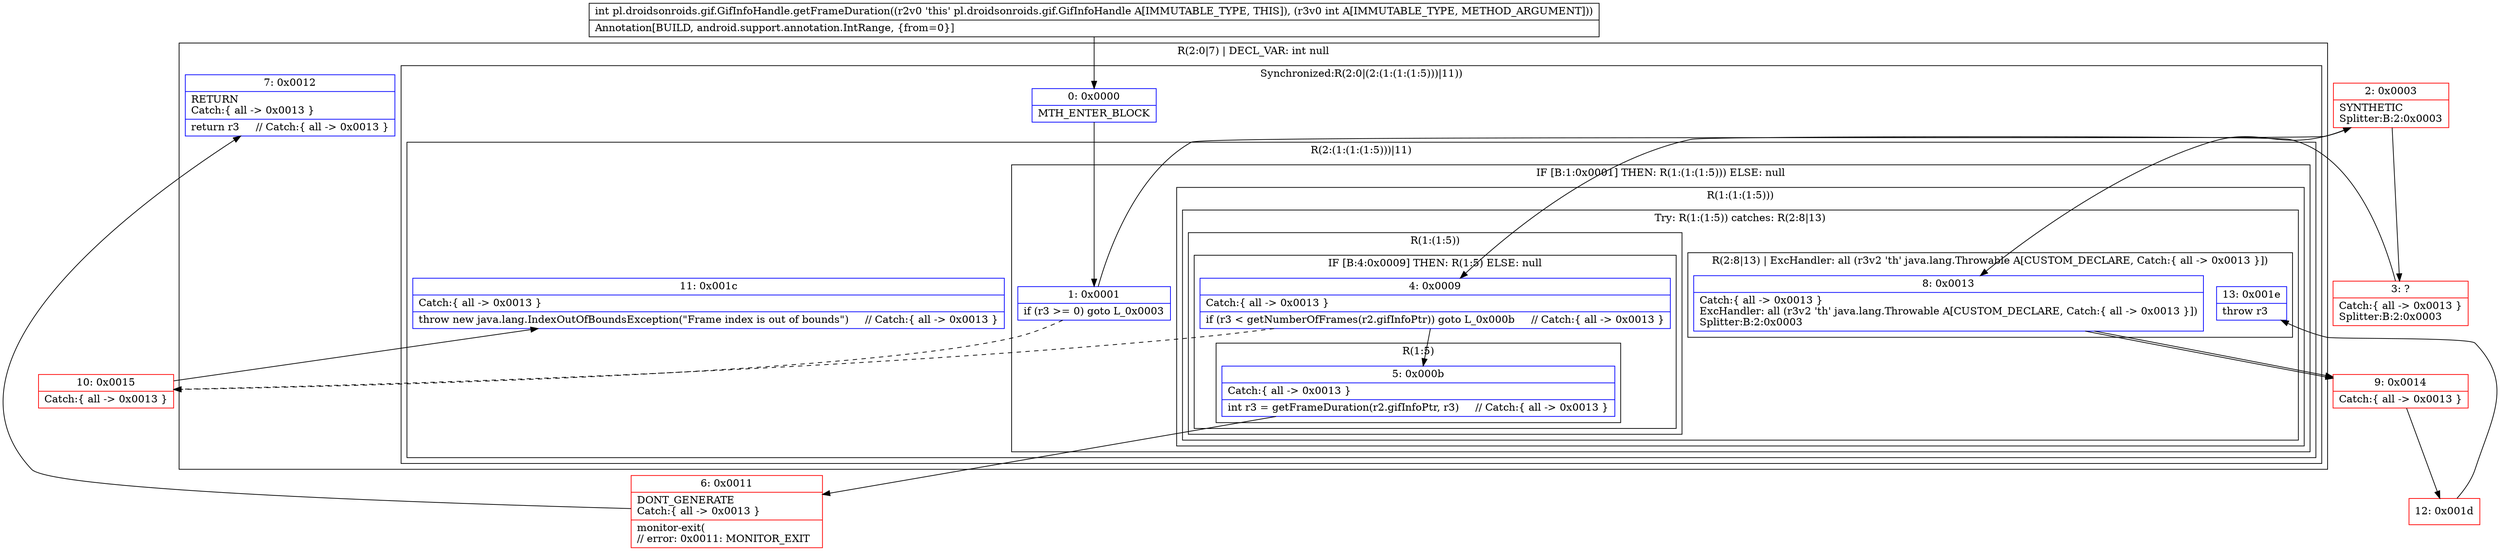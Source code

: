digraph "CFG forpl.droidsonroids.gif.GifInfoHandle.getFrameDuration(I)I" {
subgraph cluster_Region_1433432476 {
label = "R(2:0|7) | DECL_VAR: int null\l";
node [shape=record,color=blue];
subgraph cluster_SynchronizedRegion_1158597750 {
label = "Synchronized:R(2:0|(2:(1:(1:(1:5)))|11))";
node [shape=record,color=blue];
Node_0 [shape=record,label="{0\:\ 0x0000|MTH_ENTER_BLOCK\l}"];
subgraph cluster_Region_1534585856 {
label = "R(2:(1:(1:(1:5)))|11)";
node [shape=record,color=blue];
subgraph cluster_IfRegion_240420656 {
label = "IF [B:1:0x0001] THEN: R(1:(1:(1:5))) ELSE: null";
node [shape=record,color=blue];
Node_1 [shape=record,label="{1\:\ 0x0001|if (r3 \>= 0) goto L_0x0003\l}"];
subgraph cluster_Region_2023731059 {
label = "R(1:(1:(1:5)))";
node [shape=record,color=blue];
subgraph cluster_TryCatchRegion_1270985066 {
label = "Try: R(1:(1:5)) catches: R(2:8|13)";
node [shape=record,color=blue];
subgraph cluster_Region_800211966 {
label = "R(1:(1:5))";
node [shape=record,color=blue];
subgraph cluster_IfRegion_91565119 {
label = "IF [B:4:0x0009] THEN: R(1:5) ELSE: null";
node [shape=record,color=blue];
Node_4 [shape=record,label="{4\:\ 0x0009|Catch:\{ all \-\> 0x0013 \}\l|if (r3 \< getNumberOfFrames(r2.gifInfoPtr)) goto L_0x000b     \/\/ Catch:\{ all \-\> 0x0013 \}\l}"];
subgraph cluster_Region_728960188 {
label = "R(1:5)";
node [shape=record,color=blue];
Node_5 [shape=record,label="{5\:\ 0x000b|Catch:\{ all \-\> 0x0013 \}\l|int r3 = getFrameDuration(r2.gifInfoPtr, r3)     \/\/ Catch:\{ all \-\> 0x0013 \}\l}"];
}
}
}
subgraph cluster_Region_1372117 {
label = "R(2:8|13) | ExcHandler: all (r3v2 'th' java.lang.Throwable A[CUSTOM_DECLARE, Catch:\{ all \-\> 0x0013 \}])\l";
node [shape=record,color=blue];
Node_8 [shape=record,label="{8\:\ 0x0013|Catch:\{ all \-\> 0x0013 \}\lExcHandler: all (r3v2 'th' java.lang.Throwable A[CUSTOM_DECLARE, Catch:\{ all \-\> 0x0013 \}])\lSplitter:B:2:0x0003\l}"];
Node_13 [shape=record,label="{13\:\ 0x001e|throw r3\l}"];
}
}
}
}
Node_11 [shape=record,label="{11\:\ 0x001c|Catch:\{ all \-\> 0x0013 \}\l|throw new java.lang.IndexOutOfBoundsException(\"Frame index is out of bounds\")     \/\/ Catch:\{ all \-\> 0x0013 \}\l}"];
}
}
Node_7 [shape=record,label="{7\:\ 0x0012|RETURN\lCatch:\{ all \-\> 0x0013 \}\l|return r3     \/\/ Catch:\{ all \-\> 0x0013 \}\l}"];
}
subgraph cluster_Region_1372117 {
label = "R(2:8|13) | ExcHandler: all (r3v2 'th' java.lang.Throwable A[CUSTOM_DECLARE, Catch:\{ all \-\> 0x0013 \}])\l";
node [shape=record,color=blue];
Node_8 [shape=record,label="{8\:\ 0x0013|Catch:\{ all \-\> 0x0013 \}\lExcHandler: all (r3v2 'th' java.lang.Throwable A[CUSTOM_DECLARE, Catch:\{ all \-\> 0x0013 \}])\lSplitter:B:2:0x0003\l}"];
Node_13 [shape=record,label="{13\:\ 0x001e|throw r3\l}"];
}
Node_2 [shape=record,color=red,label="{2\:\ 0x0003|SYNTHETIC\lSplitter:B:2:0x0003\l}"];
Node_3 [shape=record,color=red,label="{3\:\ ?|Catch:\{ all \-\> 0x0013 \}\lSplitter:B:2:0x0003\l}"];
Node_6 [shape=record,color=red,label="{6\:\ 0x0011|DONT_GENERATE\lCatch:\{ all \-\> 0x0013 \}\l|monitor\-exit(\l\/\/ error: 0x0011: MONITOR_EXIT  \l}"];
Node_9 [shape=record,color=red,label="{9\:\ 0x0014|Catch:\{ all \-\> 0x0013 \}\l}"];
Node_10 [shape=record,color=red,label="{10\:\ 0x0015|Catch:\{ all \-\> 0x0013 \}\l}"];
Node_12 [shape=record,color=red,label="{12\:\ 0x001d}"];
MethodNode[shape=record,label="{int pl.droidsonroids.gif.GifInfoHandle.getFrameDuration((r2v0 'this' pl.droidsonroids.gif.GifInfoHandle A[IMMUTABLE_TYPE, THIS]), (r3v0 int A[IMMUTABLE_TYPE, METHOD_ARGUMENT]))  | Annotation[BUILD, android.support.annotation.IntRange, \{from=0\}]\l}"];
MethodNode -> Node_0;
Node_0 -> Node_1;
Node_1 -> Node_2;
Node_1 -> Node_10[style=dashed];
Node_4 -> Node_5;
Node_4 -> Node_10[style=dashed];
Node_5 -> Node_6;
Node_8 -> Node_9;
Node_8 -> Node_9;
Node_2 -> Node_3;
Node_2 -> Node_8;
Node_3 -> Node_4;
Node_6 -> Node_7;
Node_9 -> Node_12;
Node_10 -> Node_11;
Node_12 -> Node_13;
}

